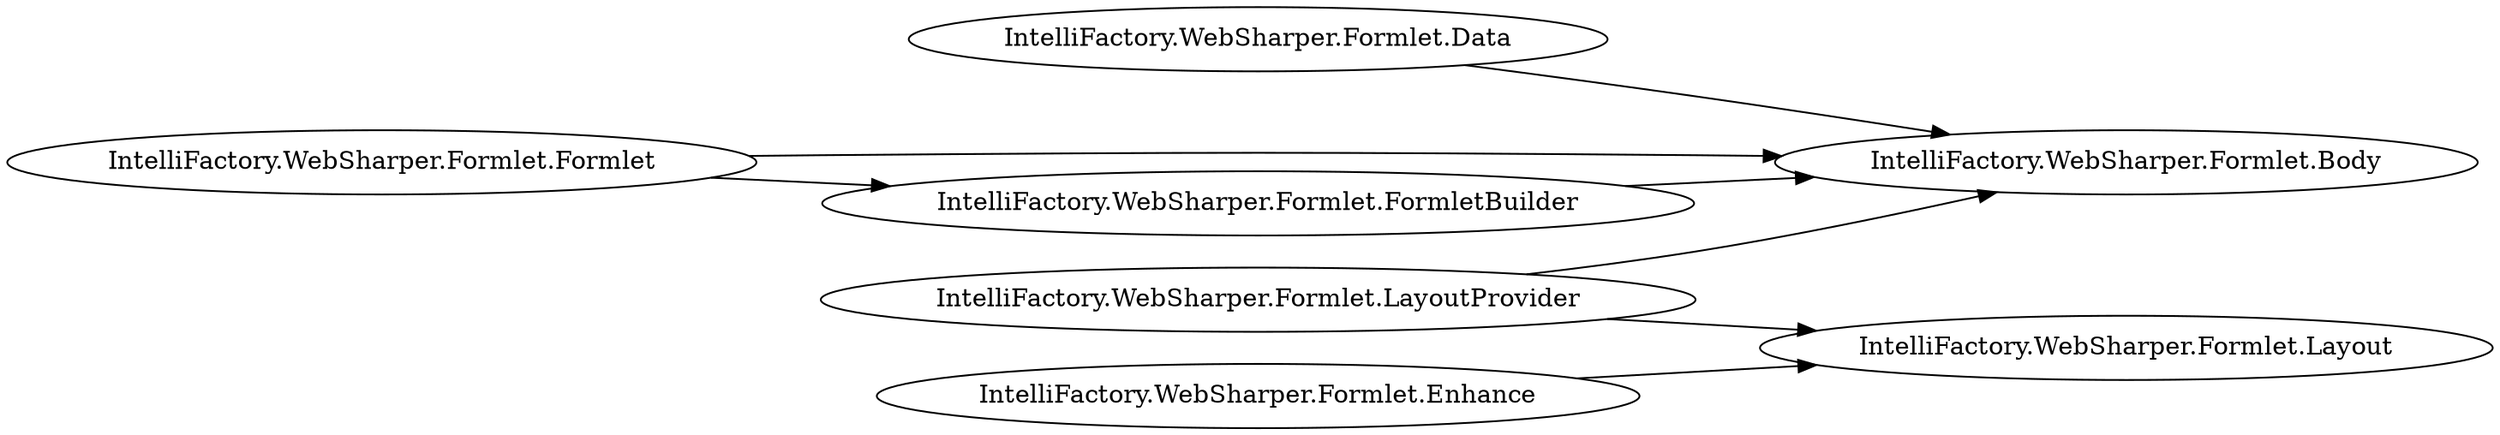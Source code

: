 digraph G {
    page="40,60"; 
    ratio=auto;
    rankdir=LR;
    fontsize=10;
   "IntelliFactory.WebSharper.Formlet.Data" -> { rank=none; "IntelliFactory.WebSharper.Formlet.Body" }
   "IntelliFactory.WebSharper.Formlet.Enhance" -> { rank=none; "IntelliFactory.WebSharper.Formlet.Layout" }
   "IntelliFactory.WebSharper.Formlet.Formlet" -> { rank=none; "IntelliFactory.WebSharper.Formlet.Body"; "IntelliFactory.WebSharper.Formlet.FormletBuilder" }
   "IntelliFactory.WebSharper.Formlet.FormletBuilder" -> { rank=none; "IntelliFactory.WebSharper.Formlet.Body" }
   "IntelliFactory.WebSharper.Formlet.LayoutProvider" -> { rank=none; "IntelliFactory.WebSharper.Formlet.Body"; "IntelliFactory.WebSharper.Formlet.Layout" }
   }
